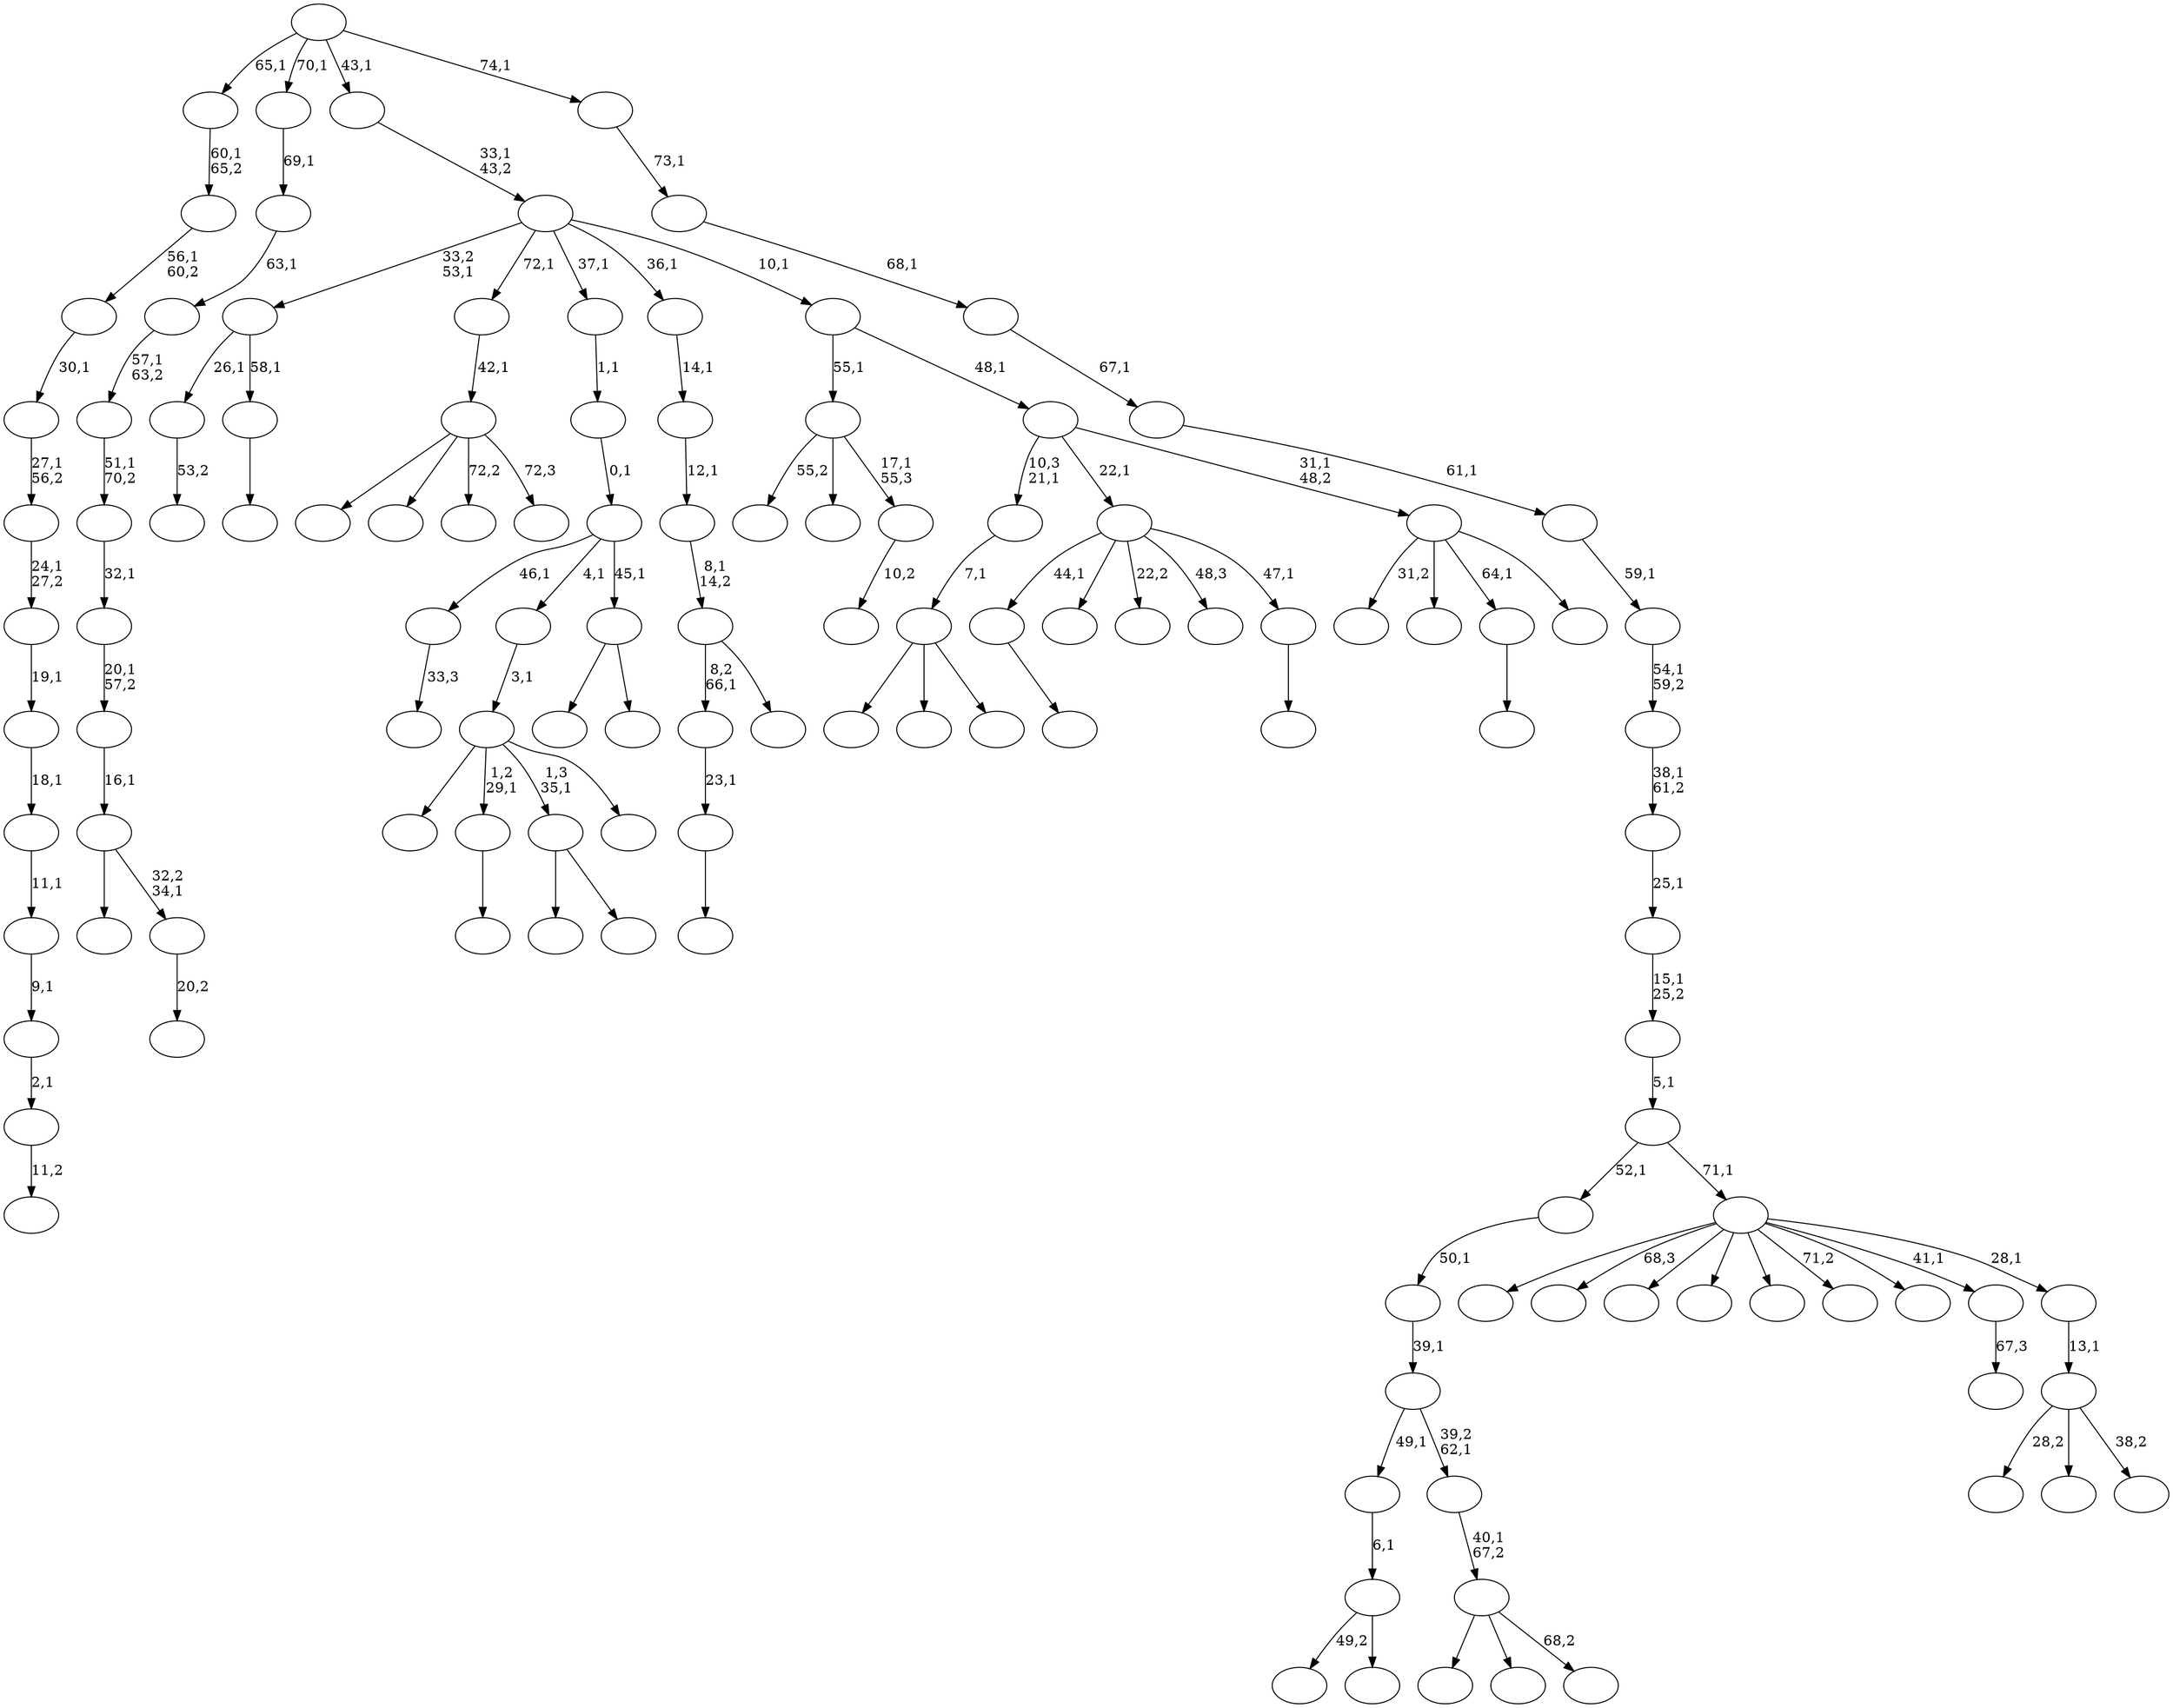 digraph T {
	125 [label=""]
	124 [label=""]
	123 [label=""]
	122 [label=""]
	121 [label=""]
	120 [label=""]
	119 [label=""]
	118 [label=""]
	117 [label=""]
	116 [label=""]
	115 [label=""]
	114 [label=""]
	113 [label=""]
	112 [label=""]
	111 [label=""]
	110 [label=""]
	109 [label=""]
	108 [label=""]
	107 [label=""]
	106 [label=""]
	105 [label=""]
	104 [label=""]
	103 [label=""]
	102 [label=""]
	101 [label=""]
	100 [label=""]
	99 [label=""]
	98 [label=""]
	97 [label=""]
	96 [label=""]
	95 [label=""]
	94 [label=""]
	93 [label=""]
	92 [label=""]
	91 [label=""]
	90 [label=""]
	89 [label=""]
	88 [label=""]
	87 [label=""]
	86 [label=""]
	85 [label=""]
	84 [label=""]
	83 [label=""]
	82 [label=""]
	81 [label=""]
	80 [label=""]
	79 [label=""]
	78 [label=""]
	77 [label=""]
	76 [label=""]
	75 [label=""]
	74 [label=""]
	73 [label=""]
	72 [label=""]
	71 [label=""]
	70 [label=""]
	69 [label=""]
	68 [label=""]
	67 [label=""]
	66 [label=""]
	65 [label=""]
	64 [label=""]
	63 [label=""]
	62 [label=""]
	61 [label=""]
	60 [label=""]
	59 [label=""]
	58 [label=""]
	57 [label=""]
	56 [label=""]
	55 [label=""]
	54 [label=""]
	53 [label=""]
	52 [label=""]
	51 [label=""]
	50 [label=""]
	49 [label=""]
	48 [label=""]
	47 [label=""]
	46 [label=""]
	45 [label=""]
	44 [label=""]
	43 [label=""]
	42 [label=""]
	41 [label=""]
	40 [label=""]
	39 [label=""]
	38 [label=""]
	37 [label=""]
	36 [label=""]
	35 [label=""]
	34 [label=""]
	33 [label=""]
	32 [label=""]
	31 [label=""]
	30 [label=""]
	29 [label=""]
	28 [label=""]
	27 [label=""]
	26 [label=""]
	25 [label=""]
	24 [label=""]
	23 [label=""]
	22 [label=""]
	21 [label=""]
	20 [label=""]
	19 [label=""]
	18 [label=""]
	17 [label=""]
	16 [label=""]
	15 [label=""]
	14 [label=""]
	13 [label=""]
	12 [label=""]
	11 [label=""]
	10 [label=""]
	9 [label=""]
	8 [label=""]
	7 [label=""]
	6 [label=""]
	5 [label=""]
	4 [label=""]
	3 [label=""]
	2 [label=""]
	1 [label=""]
	0 [label=""]
	122 -> 123 [label=""]
	118 -> 119 [label="11,2"]
	117 -> 118 [label="2,1"]
	116 -> 117 [label="9,1"]
	115 -> 116 [label="11,1"]
	114 -> 115 [label="18,1"]
	113 -> 114 [label="19,1"]
	112 -> 113 [label="24,1\n27,2"]
	111 -> 112 [label="27,1\n56,2"]
	110 -> 111 [label="30,1"]
	109 -> 110 [label="56,1\n60,2"]
	108 -> 109 [label="60,1\n65,2"]
	103 -> 104 [label="33,3"]
	97 -> 98 [label=""]
	92 -> 124 [label=""]
	92 -> 93 [label=""]
	89 -> 90 [label="53,2"]
	87 -> 125 [label=""]
	87 -> 97 [label="1,2\n29,1"]
	87 -> 92 [label="1,3\n35,1"]
	87 -> 88 [label=""]
	86 -> 87 [label="3,1"]
	84 -> 105 [label="49,2"]
	84 -> 85 [label=""]
	83 -> 84 [label="6,1"]
	81 -> 82 [label=""]
	73 -> 74 [label=""]
	72 -> 73 [label="23,1"]
	69 -> 70 [label=""]
	68 -> 89 [label="26,1"]
	68 -> 69 [label="58,1"]
	65 -> 95 [label=""]
	65 -> 94 [label=""]
	65 -> 77 [label="72,2"]
	65 -> 66 [label="72,3"]
	64 -> 65 [label="42,1"]
	62 -> 96 [label=""]
	62 -> 91 [label=""]
	62 -> 63 [label=""]
	61 -> 62 [label="7,1"]
	59 -> 121 [label=""]
	59 -> 107 [label=""]
	59 -> 60 [label="68,2"]
	58 -> 59 [label="40,1\n67,2"]
	57 -> 83 [label="49,1"]
	57 -> 58 [label="39,2\n62,1"]
	56 -> 57 [label="39,1"]
	55 -> 56 [label="50,1"]
	53 -> 54 [label="20,2"]
	52 -> 75 [label=""]
	52 -> 53 [label="32,2\n34,1"]
	51 -> 52 [label="16,1"]
	50 -> 51 [label="20,1\n57,2"]
	49 -> 50 [label="32,1"]
	48 -> 49 [label="51,1\n70,2"]
	47 -> 48 [label="57,1\n63,2"]
	46 -> 47 [label="63,1"]
	45 -> 46 [label="69,1"]
	43 -> 71 [label=""]
	43 -> 44 [label=""]
	42 -> 103 [label="46,1"]
	42 -> 86 [label="4,1"]
	42 -> 43 [label="45,1"]
	41 -> 42 [label="0,1"]
	40 -> 41 [label="1,1"]
	36 -> 37 [label="10,2"]
	35 -> 102 [label="55,2"]
	35 -> 67 [label=""]
	35 -> 36 [label="17,1\n55,3"]
	31 -> 72 [label="8,2\n66,1"]
	31 -> 32 [label=""]
	30 -> 31 [label="8,1\n14,2"]
	29 -> 30 [label="12,1"]
	28 -> 29 [label="14,1"]
	25 -> 26 [label=""]
	24 -> 122 [label="44,1"]
	24 -> 101 [label=""]
	24 -> 80 [label="22,2"]
	24 -> 34 [label="48,3"]
	24 -> 25 [label="47,1"]
	22 -> 23 [label="67,3"]
	20 -> 100 [label="31,2"]
	20 -> 99 [label=""]
	20 -> 81 [label="64,1"]
	20 -> 21 [label=""]
	19 -> 61 [label="10,3\n21,1"]
	19 -> 24 [label="22,1"]
	19 -> 20 [label="31,1\n48,2"]
	18 -> 35 [label="55,1"]
	18 -> 19 [label="48,1"]
	17 -> 68 [label="33,2\n53,1"]
	17 -> 64 [label="72,1"]
	17 -> 40 [label="37,1"]
	17 -> 28 [label="36,1"]
	17 -> 18 [label="10,1"]
	16 -> 17 [label="33,1\n43,2"]
	14 -> 106 [label="28,2"]
	14 -> 33 [label=""]
	14 -> 15 [label="38,2"]
	13 -> 14 [label="13,1"]
	12 -> 120 [label=""]
	12 -> 79 [label="68,3"]
	12 -> 78 [label=""]
	12 -> 76 [label=""]
	12 -> 39 [label=""]
	12 -> 38 [label="71,2"]
	12 -> 27 [label=""]
	12 -> 22 [label="41,1"]
	12 -> 13 [label="28,1"]
	11 -> 55 [label="52,1"]
	11 -> 12 [label="71,1"]
	10 -> 11 [label="5,1"]
	9 -> 10 [label="15,1\n25,2"]
	8 -> 9 [label="25,1"]
	7 -> 8 [label="38,1\n61,2"]
	6 -> 7 [label="54,1\n59,2"]
	5 -> 6 [label="59,1"]
	4 -> 5 [label="61,1"]
	3 -> 4 [label="67,1"]
	2 -> 3 [label="68,1"]
	1 -> 2 [label="73,1"]
	0 -> 108 [label="65,1"]
	0 -> 45 [label="70,1"]
	0 -> 16 [label="43,1"]
	0 -> 1 [label="74,1"]
}
